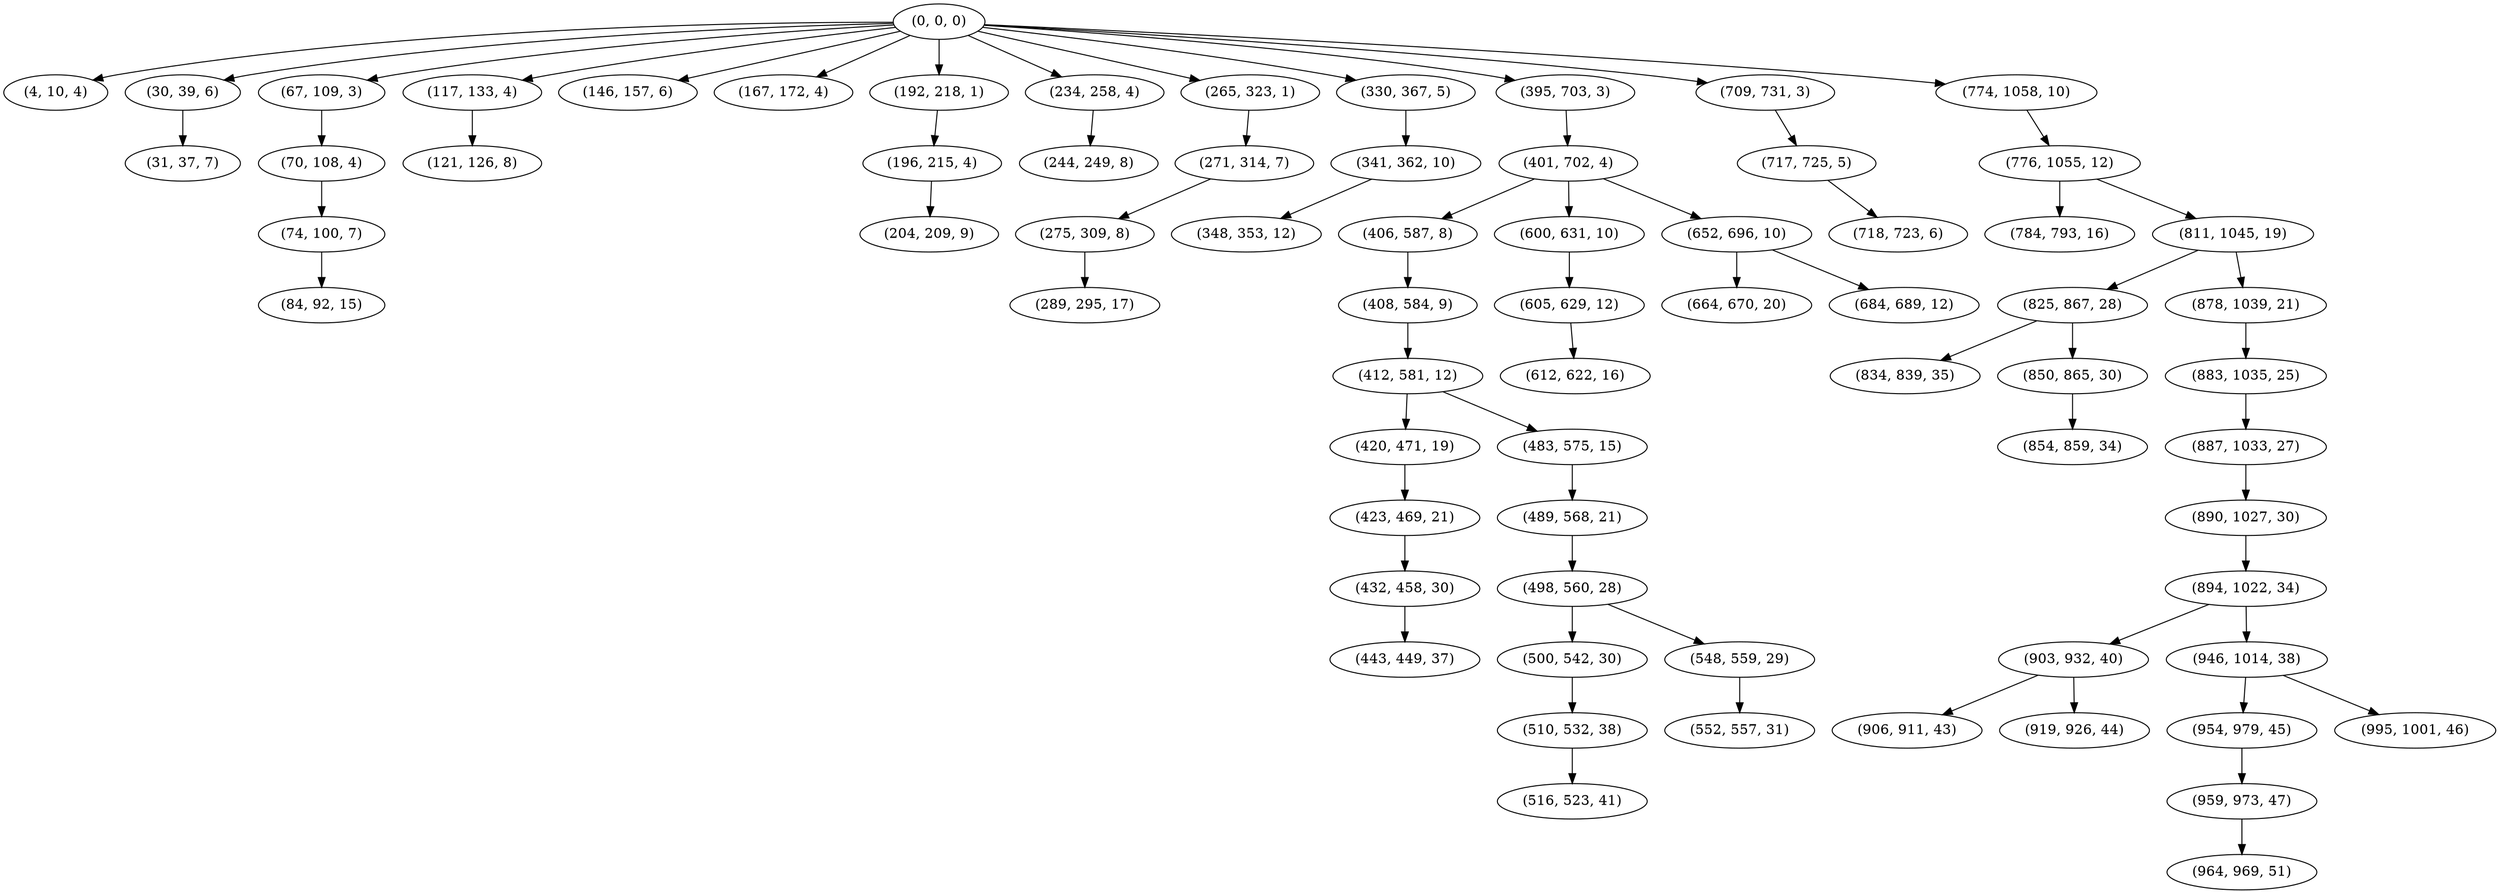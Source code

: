 digraph tree {
    "(0, 0, 0)";
    "(4, 10, 4)";
    "(30, 39, 6)";
    "(31, 37, 7)";
    "(67, 109, 3)";
    "(70, 108, 4)";
    "(74, 100, 7)";
    "(84, 92, 15)";
    "(117, 133, 4)";
    "(121, 126, 8)";
    "(146, 157, 6)";
    "(167, 172, 4)";
    "(192, 218, 1)";
    "(196, 215, 4)";
    "(204, 209, 9)";
    "(234, 258, 4)";
    "(244, 249, 8)";
    "(265, 323, 1)";
    "(271, 314, 7)";
    "(275, 309, 8)";
    "(289, 295, 17)";
    "(330, 367, 5)";
    "(341, 362, 10)";
    "(348, 353, 12)";
    "(395, 703, 3)";
    "(401, 702, 4)";
    "(406, 587, 8)";
    "(408, 584, 9)";
    "(412, 581, 12)";
    "(420, 471, 19)";
    "(423, 469, 21)";
    "(432, 458, 30)";
    "(443, 449, 37)";
    "(483, 575, 15)";
    "(489, 568, 21)";
    "(498, 560, 28)";
    "(500, 542, 30)";
    "(510, 532, 38)";
    "(516, 523, 41)";
    "(548, 559, 29)";
    "(552, 557, 31)";
    "(600, 631, 10)";
    "(605, 629, 12)";
    "(612, 622, 16)";
    "(652, 696, 10)";
    "(664, 670, 20)";
    "(684, 689, 12)";
    "(709, 731, 3)";
    "(717, 725, 5)";
    "(718, 723, 6)";
    "(774, 1058, 10)";
    "(776, 1055, 12)";
    "(784, 793, 16)";
    "(811, 1045, 19)";
    "(825, 867, 28)";
    "(834, 839, 35)";
    "(850, 865, 30)";
    "(854, 859, 34)";
    "(878, 1039, 21)";
    "(883, 1035, 25)";
    "(887, 1033, 27)";
    "(890, 1027, 30)";
    "(894, 1022, 34)";
    "(903, 932, 40)";
    "(906, 911, 43)";
    "(919, 926, 44)";
    "(946, 1014, 38)";
    "(954, 979, 45)";
    "(959, 973, 47)";
    "(964, 969, 51)";
    "(995, 1001, 46)";
    "(0, 0, 0)" -> "(4, 10, 4)";
    "(0, 0, 0)" -> "(30, 39, 6)";
    "(0, 0, 0)" -> "(67, 109, 3)";
    "(0, 0, 0)" -> "(117, 133, 4)";
    "(0, 0, 0)" -> "(146, 157, 6)";
    "(0, 0, 0)" -> "(167, 172, 4)";
    "(0, 0, 0)" -> "(192, 218, 1)";
    "(0, 0, 0)" -> "(234, 258, 4)";
    "(0, 0, 0)" -> "(265, 323, 1)";
    "(0, 0, 0)" -> "(330, 367, 5)";
    "(0, 0, 0)" -> "(395, 703, 3)";
    "(0, 0, 0)" -> "(709, 731, 3)";
    "(0, 0, 0)" -> "(774, 1058, 10)";
    "(30, 39, 6)" -> "(31, 37, 7)";
    "(67, 109, 3)" -> "(70, 108, 4)";
    "(70, 108, 4)" -> "(74, 100, 7)";
    "(74, 100, 7)" -> "(84, 92, 15)";
    "(117, 133, 4)" -> "(121, 126, 8)";
    "(192, 218, 1)" -> "(196, 215, 4)";
    "(196, 215, 4)" -> "(204, 209, 9)";
    "(234, 258, 4)" -> "(244, 249, 8)";
    "(265, 323, 1)" -> "(271, 314, 7)";
    "(271, 314, 7)" -> "(275, 309, 8)";
    "(275, 309, 8)" -> "(289, 295, 17)";
    "(330, 367, 5)" -> "(341, 362, 10)";
    "(341, 362, 10)" -> "(348, 353, 12)";
    "(395, 703, 3)" -> "(401, 702, 4)";
    "(401, 702, 4)" -> "(406, 587, 8)";
    "(401, 702, 4)" -> "(600, 631, 10)";
    "(401, 702, 4)" -> "(652, 696, 10)";
    "(406, 587, 8)" -> "(408, 584, 9)";
    "(408, 584, 9)" -> "(412, 581, 12)";
    "(412, 581, 12)" -> "(420, 471, 19)";
    "(412, 581, 12)" -> "(483, 575, 15)";
    "(420, 471, 19)" -> "(423, 469, 21)";
    "(423, 469, 21)" -> "(432, 458, 30)";
    "(432, 458, 30)" -> "(443, 449, 37)";
    "(483, 575, 15)" -> "(489, 568, 21)";
    "(489, 568, 21)" -> "(498, 560, 28)";
    "(498, 560, 28)" -> "(500, 542, 30)";
    "(498, 560, 28)" -> "(548, 559, 29)";
    "(500, 542, 30)" -> "(510, 532, 38)";
    "(510, 532, 38)" -> "(516, 523, 41)";
    "(548, 559, 29)" -> "(552, 557, 31)";
    "(600, 631, 10)" -> "(605, 629, 12)";
    "(605, 629, 12)" -> "(612, 622, 16)";
    "(652, 696, 10)" -> "(664, 670, 20)";
    "(652, 696, 10)" -> "(684, 689, 12)";
    "(709, 731, 3)" -> "(717, 725, 5)";
    "(717, 725, 5)" -> "(718, 723, 6)";
    "(774, 1058, 10)" -> "(776, 1055, 12)";
    "(776, 1055, 12)" -> "(784, 793, 16)";
    "(776, 1055, 12)" -> "(811, 1045, 19)";
    "(811, 1045, 19)" -> "(825, 867, 28)";
    "(811, 1045, 19)" -> "(878, 1039, 21)";
    "(825, 867, 28)" -> "(834, 839, 35)";
    "(825, 867, 28)" -> "(850, 865, 30)";
    "(850, 865, 30)" -> "(854, 859, 34)";
    "(878, 1039, 21)" -> "(883, 1035, 25)";
    "(883, 1035, 25)" -> "(887, 1033, 27)";
    "(887, 1033, 27)" -> "(890, 1027, 30)";
    "(890, 1027, 30)" -> "(894, 1022, 34)";
    "(894, 1022, 34)" -> "(903, 932, 40)";
    "(894, 1022, 34)" -> "(946, 1014, 38)";
    "(903, 932, 40)" -> "(906, 911, 43)";
    "(903, 932, 40)" -> "(919, 926, 44)";
    "(946, 1014, 38)" -> "(954, 979, 45)";
    "(946, 1014, 38)" -> "(995, 1001, 46)";
    "(954, 979, 45)" -> "(959, 973, 47)";
    "(959, 973, 47)" -> "(964, 969, 51)";
}
